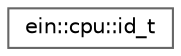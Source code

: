 digraph "Graphical Class Hierarchy"
{
 // LATEX_PDF_SIZE
  bgcolor="transparent";
  edge [fontname=Helvetica,fontsize=10,labelfontname=Helvetica,labelfontsize=10];
  node [fontname=Helvetica,fontsize=10,shape=box,height=0.2,width=0.4];
  rankdir="LR";
  Node0 [id="Node000000",label="ein::cpu::id_t",height=0.2,width=0.4,color="grey40", fillcolor="white", style="filled",URL="$db/d32/namespaceein_1_1cpu.html#d3/de8/structein_1_1cpu_1_1id__t",tooltip=" "];
}
